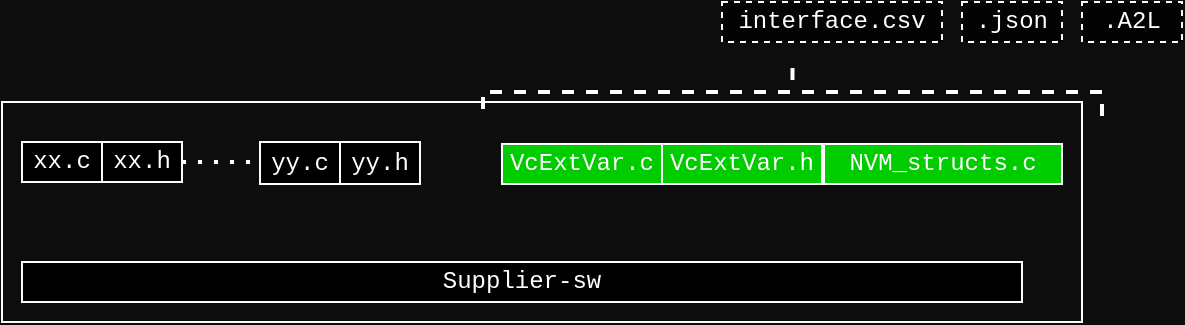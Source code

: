 <mxfile version="20.2.3" type="device"><diagram id="pMotE5WckEuNcqNOJ_rL" name="Page-1"><mxGraphModel dx="2272" dy="985" grid="1" gridSize="10" guides="1" tooltips="1" connect="1" arrows="1" fold="1" page="1" pageScale="1" pageWidth="850" pageHeight="1100" background="#0D0D0D" math="0" shadow="0"><root><mxCell id="0"/><mxCell id="1" parent="0"/><mxCell id="vTUxklWf2zQtNVeZrLp1-1" value="xx.c" style="rounded=0;whiteSpace=wrap;html=1;fontFamily=Courier New;strokeColor=#FCFCFC;fontColor=#FFFFFF;fillColor=#000000;" vertex="1" parent="1"><mxGeometry x="-710" y="460" width="40" height="20" as="geometry"/></mxCell><mxCell id="vTUxklWf2zQtNVeZrLp1-2" value="xx.h" style="rounded=0;whiteSpace=wrap;html=1;fontFamily=Courier New;strokeColor=#FCFCFC;fontColor=#FFFFFF;fillColor=#000000;" vertex="1" parent="1"><mxGeometry x="-670" y="460" width="40" height="20" as="geometry"/></mxCell><mxCell id="vTUxklWf2zQtNVeZrLp1-3" value="yy.c" style="rounded=0;whiteSpace=wrap;html=1;fontFamily=Courier New;strokeColor=#FCFCFC;fontColor=#FFFFFF;fillColor=#000000;" vertex="1" parent="1"><mxGeometry x="-591" y="460" width="40" height="21" as="geometry"/></mxCell><mxCell id="vTUxklWf2zQtNVeZrLp1-4" value="yy.h" style="rounded=0;whiteSpace=wrap;html=1;fontFamily=Courier New;strokeColor=#FCFCFC;fontColor=#FFFFFF;fillColor=#000000;" vertex="1" parent="1"><mxGeometry x="-551" y="460" width="40" height="21" as="geometry"/></mxCell><mxCell id="vTUxklWf2zQtNVeZrLp1-6" value="" style="endArrow=none;dashed=1;html=1;dashPattern=1 3;strokeWidth=2;rounded=0;fontFamily=Courier New;exitX=1;exitY=0.5;exitDx=0;exitDy=0;strokeColor=#FCFCFC;fontColor=#FFFFFF;" edge="1" parent="1" source="vTUxklWf2zQtNVeZrLp1-2"><mxGeometry width="50" height="50" relative="1" as="geometry"><mxPoint x="-430" y="530" as="sourcePoint"/><mxPoint x="-590" y="470" as="targetPoint"/></mxGeometry></mxCell><mxCell id="vTUxklWf2zQtNVeZrLp1-7" value="VcExtVar.c" style="rounded=0;whiteSpace=wrap;html=1;fontFamily=Courier New;fillColor=#00CC00;strokeColor=#FCFCFC;fontColor=#FFFFFF;" vertex="1" parent="1"><mxGeometry x="-470" y="461" width="80" height="20" as="geometry"/></mxCell><mxCell id="vTUxklWf2zQtNVeZrLp1-9" value="" style="rounded=0;whiteSpace=wrap;html=1;fontFamily=Courier New;fillColor=none;strokeColor=#FCFCFC;fontColor=#FFFFFF;" vertex="1" parent="1"><mxGeometry x="-720" y="440" width="540" height="110" as="geometry"/></mxCell><mxCell id="vTUxklWf2zQtNVeZrLp1-11" value="VcExtVar.h" style="rounded=0;whiteSpace=wrap;html=1;fontFamily=Courier New;fillColor=#00CC00;strokeColor=#FCFCFC;fontColor=#FFFFFF;" vertex="1" parent="1"><mxGeometry x="-390" y="461" width="80" height="20" as="geometry"/></mxCell><mxCell id="vTUxklWf2zQtNVeZrLp1-12" value="NVM_structs.c" style="rounded=0;whiteSpace=wrap;html=1;fontFamily=Courier New;fillColor=#00CC00;strokeColor=#FCFCFC;fontColor=#FFFFFF;" vertex="1" parent="1"><mxGeometry x="-309" y="461" width="119" height="20" as="geometry"/></mxCell><mxCell id="vTUxklWf2zQtNVeZrLp1-20" value="interface.csv" style="rounded=0;whiteSpace=wrap;html=1;fontFamily=Courier New;dashed=1;strokeColor=#FCFCFC;fontColor=#FFFFFF;fillColor=#030303;" vertex="1" parent="1"><mxGeometry x="-360" y="390" width="110" height="20" as="geometry"/></mxCell><mxCell id="vTUxklWf2zQtNVeZrLp1-21" value=".json" style="rounded=0;whiteSpace=wrap;html=1;fontFamily=Courier New;dashed=1;strokeColor=#FCFCFC;fontColor=#FFFFFF;fillColor=#030303;" vertex="1" parent="1"><mxGeometry x="-240" y="390" width="50" height="20" as="geometry"/></mxCell><mxCell id="vTUxklWf2zQtNVeZrLp1-22" value=".A2L" style="rounded=0;whiteSpace=wrap;html=1;fontFamily=Courier New;dashed=1;strokeColor=#FCFCFC;fontColor=#FFFFFF;fillColor=#030303;" vertex="1" parent="1"><mxGeometry x="-180" y="390" width="50" height="20" as="geometry"/></mxCell><mxCell id="vTUxklWf2zQtNVeZrLp1-23" value="" style="strokeWidth=2;html=1;shape=mxgraph.flowchart.annotation_2;align=left;labelPosition=right;pointerEvents=1;dashed=1;fontFamily=Courier New;fillColor=none;rotation=90;strokeColor=#FCFCFC;fontColor=#FFFFFF;" vertex="1" parent="1"><mxGeometry x="-336.75" y="280.25" width="24" height="309.5" as="geometry"/></mxCell><mxCell id="vTUxklWf2zQtNVeZrLp1-24" value="Supplier-sw" style="rounded=0;whiteSpace=wrap;html=1;fontFamily=Courier New;strokeColor=#FCFCFC;fontColor=#FFFFFF;fillColor=#000000;" vertex="1" parent="1"><mxGeometry x="-710" y="520" width="500" height="20" as="geometry"/></mxCell></root></mxGraphModel></diagram></mxfile>